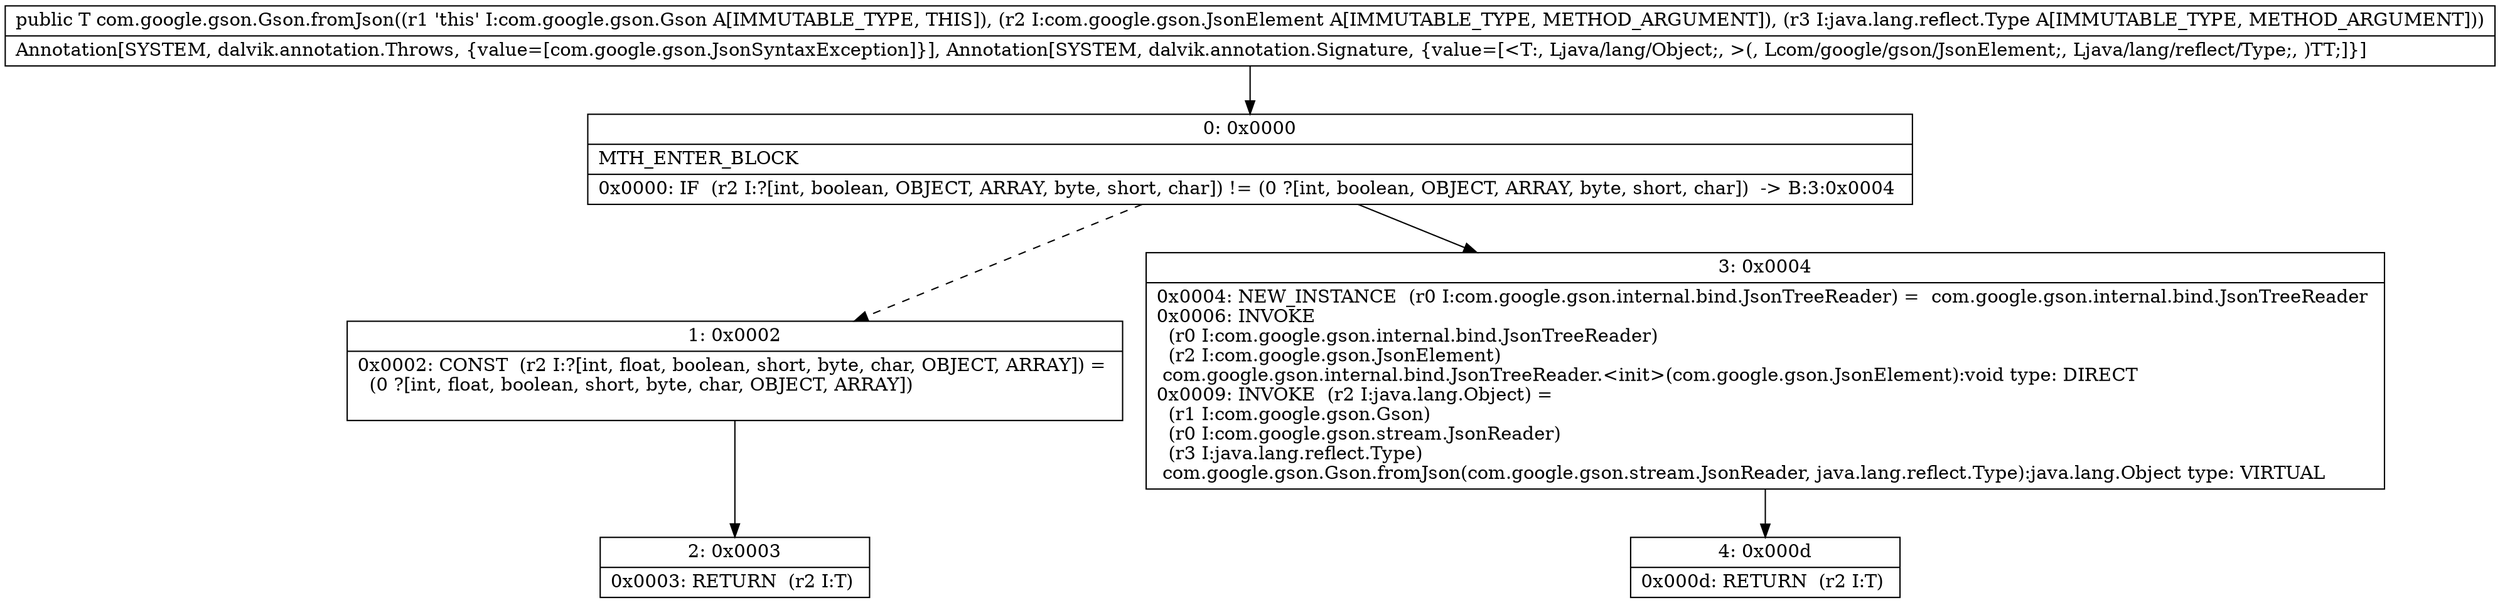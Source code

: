 digraph "CFG forcom.google.gson.Gson.fromJson(Lcom\/google\/gson\/JsonElement;Ljava\/lang\/reflect\/Type;)Ljava\/lang\/Object;" {
Node_0 [shape=record,label="{0\:\ 0x0000|MTH_ENTER_BLOCK\l|0x0000: IF  (r2 I:?[int, boolean, OBJECT, ARRAY, byte, short, char]) != (0 ?[int, boolean, OBJECT, ARRAY, byte, short, char])  \-\> B:3:0x0004 \l}"];
Node_1 [shape=record,label="{1\:\ 0x0002|0x0002: CONST  (r2 I:?[int, float, boolean, short, byte, char, OBJECT, ARRAY]) = \l  (0 ?[int, float, boolean, short, byte, char, OBJECT, ARRAY])\l \l}"];
Node_2 [shape=record,label="{2\:\ 0x0003|0x0003: RETURN  (r2 I:T) \l}"];
Node_3 [shape=record,label="{3\:\ 0x0004|0x0004: NEW_INSTANCE  (r0 I:com.google.gson.internal.bind.JsonTreeReader) =  com.google.gson.internal.bind.JsonTreeReader \l0x0006: INVOKE  \l  (r0 I:com.google.gson.internal.bind.JsonTreeReader)\l  (r2 I:com.google.gson.JsonElement)\l com.google.gson.internal.bind.JsonTreeReader.\<init\>(com.google.gson.JsonElement):void type: DIRECT \l0x0009: INVOKE  (r2 I:java.lang.Object) = \l  (r1 I:com.google.gson.Gson)\l  (r0 I:com.google.gson.stream.JsonReader)\l  (r3 I:java.lang.reflect.Type)\l com.google.gson.Gson.fromJson(com.google.gson.stream.JsonReader, java.lang.reflect.Type):java.lang.Object type: VIRTUAL \l}"];
Node_4 [shape=record,label="{4\:\ 0x000d|0x000d: RETURN  (r2 I:T) \l}"];
MethodNode[shape=record,label="{public T com.google.gson.Gson.fromJson((r1 'this' I:com.google.gson.Gson A[IMMUTABLE_TYPE, THIS]), (r2 I:com.google.gson.JsonElement A[IMMUTABLE_TYPE, METHOD_ARGUMENT]), (r3 I:java.lang.reflect.Type A[IMMUTABLE_TYPE, METHOD_ARGUMENT]))  | Annotation[SYSTEM, dalvik.annotation.Throws, \{value=[com.google.gson.JsonSyntaxException]\}], Annotation[SYSTEM, dalvik.annotation.Signature, \{value=[\<T:, Ljava\/lang\/Object;, \>(, Lcom\/google\/gson\/JsonElement;, Ljava\/lang\/reflect\/Type;, )TT;]\}]\l}"];
MethodNode -> Node_0;
Node_0 -> Node_1[style=dashed];
Node_0 -> Node_3;
Node_1 -> Node_2;
Node_3 -> Node_4;
}

